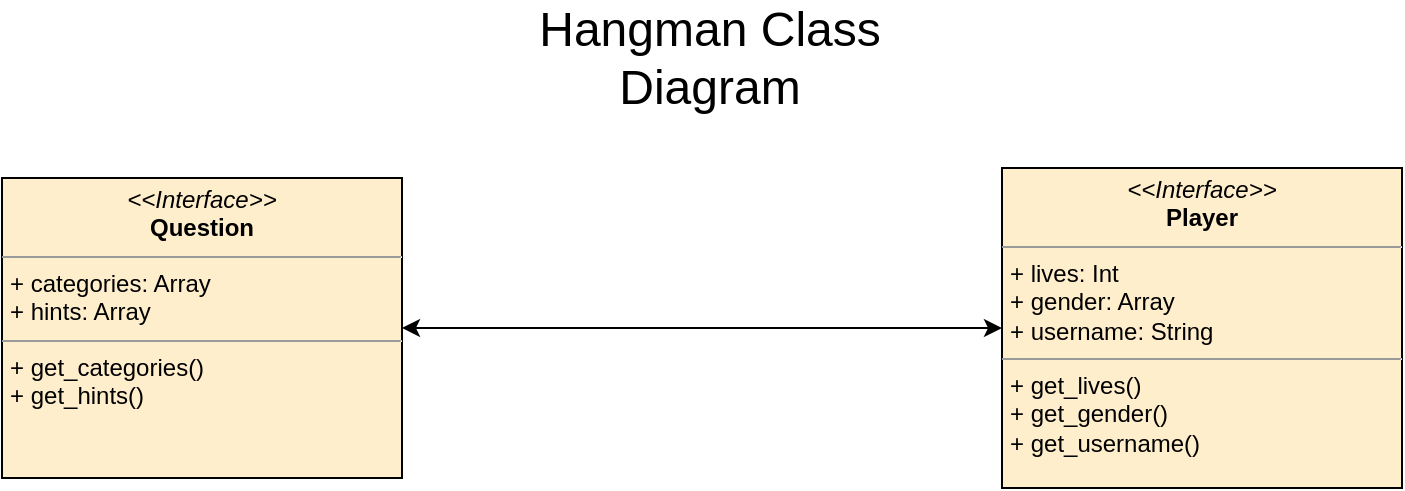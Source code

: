 <mxfile version="21.0.6" type="github">
  <diagram id="GU45LrbkW1xalYTblJYw" name="Halaman-2">
    <mxGraphModel dx="1674" dy="760" grid="1" gridSize="10" guides="1" tooltips="1" connect="1" arrows="1" fold="1" page="1" pageScale="1" pageWidth="827" pageHeight="1169" math="0" shadow="0">
      <root>
        <mxCell id="0" />
        <mxCell id="1" parent="0" />
        <mxCell id="PgEtGas0cAjA2NafbY3M-2" value="&lt;p style=&quot;margin:0px;margin-top:4px;text-align:center;&quot;&gt;&lt;i&gt;&amp;lt;&amp;lt;Interface&amp;gt;&amp;gt;&lt;/i&gt;&lt;br&gt;&lt;b&gt;Question&lt;/b&gt;&lt;/p&gt;&lt;hr size=&quot;1&quot;&gt;&lt;p style=&quot;margin:0px;margin-left:4px;&quot;&gt;+ categories: Arra&lt;span style=&quot;background-color: initial;&quot;&gt;y&lt;/span&gt;&lt;/p&gt;&lt;p style=&quot;margin:0px;margin-left:4px;&quot;&gt;+ hints: Array&lt;/p&gt;&lt;hr size=&quot;1&quot;&gt;&lt;p style=&quot;margin:0px;margin-left:4px;&quot;&gt;+ get_categories()&lt;br&gt;+ get_hints()&lt;/p&gt;" style="verticalAlign=top;align=left;overflow=fill;fontSize=12;fontFamily=Helvetica;html=1;whiteSpace=wrap;fillColor=#FFEECC;" parent="1" vertex="1">
          <mxGeometry x="60" y="125" width="200" height="150" as="geometry" />
        </mxCell>
        <mxCell id="PgEtGas0cAjA2NafbY3M-3" value="&lt;p style=&quot;margin:0px;margin-top:4px;text-align:center;&quot;&gt;&lt;i&gt;&amp;lt;&amp;lt;Interface&amp;gt;&amp;gt;&lt;/i&gt;&lt;br&gt;&lt;b&gt;Player&lt;/b&gt;&lt;/p&gt;&lt;hr size=&quot;1&quot;&gt;&lt;p style=&quot;margin:0px;margin-left:4px;&quot;&gt;+ lives: Int&lt;br&gt;+ gender: Array&lt;/p&gt;&lt;p style=&quot;margin:0px;margin-left:4px;&quot;&gt;+ username: String&lt;/p&gt;&lt;hr size=&quot;1&quot;&gt;&lt;p style=&quot;margin:0px;margin-left:4px;&quot;&gt;+ get_lives()&lt;br&gt;+ get_gender()&lt;/p&gt;&lt;p style=&quot;margin:0px;margin-left:4px;&quot;&gt;+ get_username()&lt;/p&gt;" style="verticalAlign=top;align=left;overflow=fill;fontSize=12;fontFamily=Helvetica;html=1;whiteSpace=wrap;fillColor=#FFEECC;" parent="1" vertex="1">
          <mxGeometry x="560" y="120" width="200" height="160" as="geometry" />
        </mxCell>
        <mxCell id="M4ffaZ215YBLlQlVMZyR-1" value="" style="endArrow=classic;startArrow=classic;html=1;rounded=0;entryX=0;entryY=0.5;entryDx=0;entryDy=0;exitX=1;exitY=0.5;exitDx=0;exitDy=0;" parent="1" source="PgEtGas0cAjA2NafbY3M-2" target="PgEtGas0cAjA2NafbY3M-3" edge="1">
          <mxGeometry width="50" height="50" relative="1" as="geometry">
            <mxPoint x="800" y="420" as="sourcePoint" />
            <mxPoint x="850" y="370" as="targetPoint" />
          </mxGeometry>
        </mxCell>
        <mxCell id="M4ffaZ215YBLlQlVMZyR-2" value="&lt;font style=&quot;font-size: 24px;&quot;&gt;Hangman Class Diagram&lt;/font&gt;" style="text;html=1;strokeColor=none;fillColor=none;align=center;verticalAlign=middle;whiteSpace=wrap;rounded=0;" parent="1" vertex="1">
          <mxGeometry x="289" y="50" width="250" height="30" as="geometry" />
        </mxCell>
      </root>
    </mxGraphModel>
  </diagram>
</mxfile>
